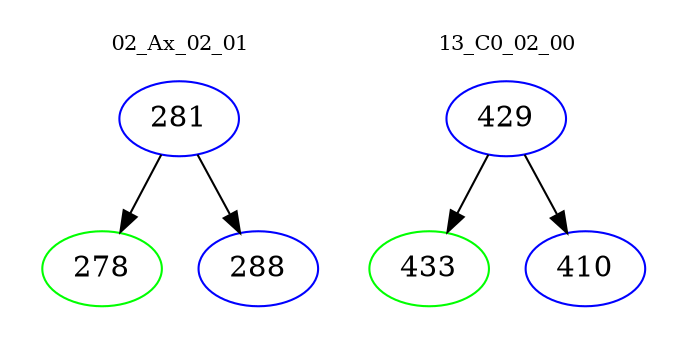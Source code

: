 digraph{
subgraph cluster_0 {
color = white
label = "02_Ax_02_01";
fontsize=10;
T0_281 [label="281", color="blue"]
T0_281 -> T0_278 [color="black"]
T0_278 [label="278", color="green"]
T0_281 -> T0_288 [color="black"]
T0_288 [label="288", color="blue"]
}
subgraph cluster_1 {
color = white
label = "13_C0_02_00";
fontsize=10;
T1_429 [label="429", color="blue"]
T1_429 -> T1_433 [color="black"]
T1_433 [label="433", color="green"]
T1_429 -> T1_410 [color="black"]
T1_410 [label="410", color="blue"]
}
}
